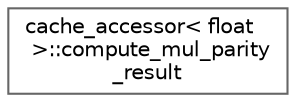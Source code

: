 digraph "类继承关系图"
{
 // LATEX_PDF_SIZE
  bgcolor="transparent";
  edge [fontname=Helvetica,fontsize=10,labelfontname=Helvetica,labelfontsize=10];
  node [fontname=Helvetica,fontsize=10,shape=box,height=0.2,width=0.4];
  rankdir="LR";
  Node0 [id="Node000000",label="cache_accessor\< float\l \>::compute_mul_parity\l_result",height=0.2,width=0.4,color="grey40", fillcolor="white", style="filled",URL="$structdetail_1_1dragonbox_1_1cache__accessor_3_01float_01_4_1_1compute__mul__parity__result.html",tooltip=" "];
}
